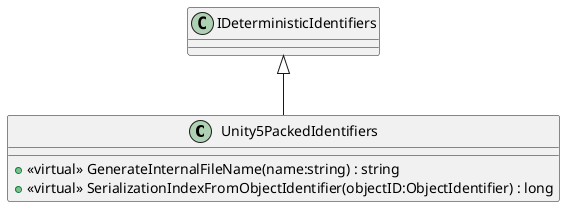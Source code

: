 @startuml
class Unity5PackedIdentifiers {
    + <<virtual>> GenerateInternalFileName(name:string) : string
    + <<virtual>> SerializationIndexFromObjectIdentifier(objectID:ObjectIdentifier) : long
}
IDeterministicIdentifiers <|-- Unity5PackedIdentifiers
@enduml
